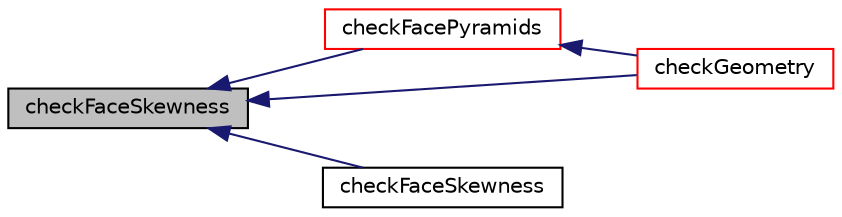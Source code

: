 digraph "checkFaceSkewness"
{
  bgcolor="transparent";
  edge [fontname="Helvetica",fontsize="10",labelfontname="Helvetica",labelfontsize="10"];
  node [fontname="Helvetica",fontsize="10",shape=record];
  rankdir="LR";
  Node1 [label="checkFaceSkewness",height=0.2,width=0.4,color="black", fillcolor="grey75", style="filled", fontcolor="black"];
  Node1 -> Node2 [dir="back",color="midnightblue",fontsize="10",style="solid",fontname="Helvetica"];
  Node2 [label="checkFacePyramids",height=0.2,width=0.4,color="red",URL="$a02018.html#a6ce5d5e21f5a1aeed80b442ebaccf19c",tooltip="Check face pyramid volume. "];
  Node2 -> Node3 [dir="back",color="midnightblue",fontsize="10",style="solid",fontname="Helvetica"];
  Node3 [label="checkGeometry",height=0.2,width=0.4,color="red",URL="$a02018.html#af84567331de72cd0ff6da4e8c297d138",tooltip="Check mesh geometry (& implicitly topology) for correctness. "];
  Node1 -> Node4 [dir="back",color="midnightblue",fontsize="10",style="solid",fontname="Helvetica"];
  Node4 [label="checkFaceSkewness",height=0.2,width=0.4,color="black",URL="$a02018.html#a8f87b1d67162c608968adae46a54c723",tooltip="Check face skewness. "];
  Node1 -> Node3 [dir="back",color="midnightblue",fontsize="10",style="solid",fontname="Helvetica"];
}
